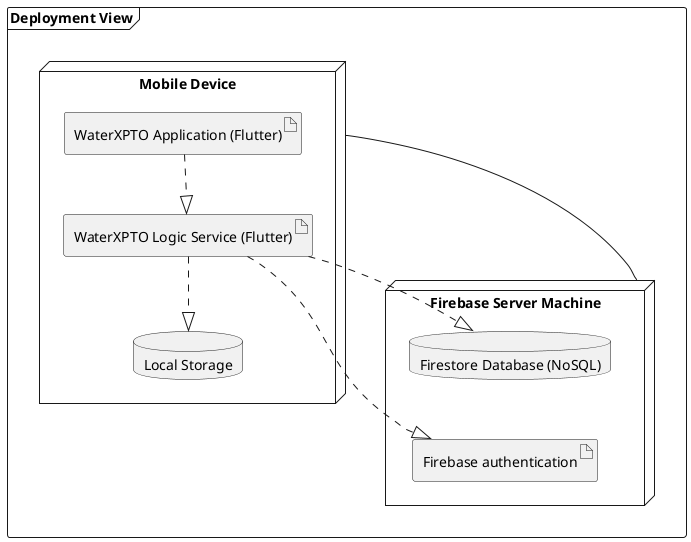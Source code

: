 @startuml


frame "Deployment View" {

  node "Firebase Server Machine" as firebase{
    database "Firestore Database (NoSQL)" as firebasedb
    artifact "Firebase authentication" as firebaseauth
  }


  node "Mobile Device" as smartphone{
    artifact "WaterXPTO Application (Flutter)" as gui
    artifact "WaterXPTO Logic Service (Flutter)" as logic
    database "Local Storage" as local
  }
}


smartphone -- firebase
gui -[dashed]-|> logic
logic -[dashed]-|>local
logic -[dashed]-|>firebasedb
logic -[dashed]-|>firebaseauth

firebasedb -[hidden]- firebaseauth

@enduml